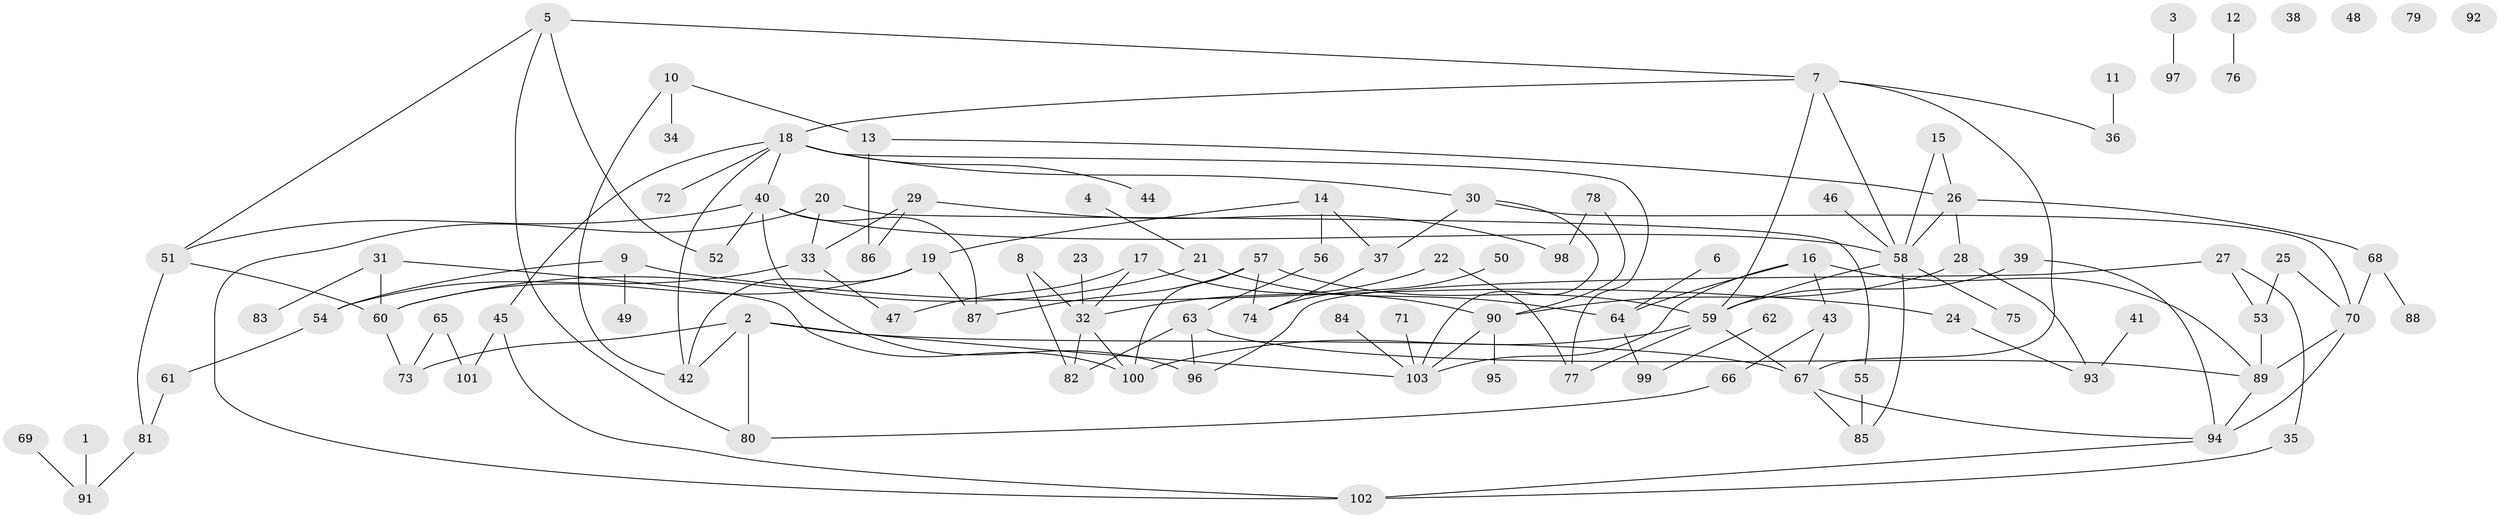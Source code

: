 // coarse degree distribution, {1: 0.2028985507246377, 6: 0.11594202898550725, 4: 0.08695652173913043, 3: 0.18840579710144928, 10: 0.014492753623188406, 2: 0.2028985507246377, 7: 0.028985507246376812, 5: 0.10144927536231885, 0: 0.057971014492753624}
// Generated by graph-tools (version 1.1) at 2025/23/03/03/25 07:23:27]
// undirected, 103 vertices, 142 edges
graph export_dot {
graph [start="1"]
  node [color=gray90,style=filled];
  1;
  2;
  3;
  4;
  5;
  6;
  7;
  8;
  9;
  10;
  11;
  12;
  13;
  14;
  15;
  16;
  17;
  18;
  19;
  20;
  21;
  22;
  23;
  24;
  25;
  26;
  27;
  28;
  29;
  30;
  31;
  32;
  33;
  34;
  35;
  36;
  37;
  38;
  39;
  40;
  41;
  42;
  43;
  44;
  45;
  46;
  47;
  48;
  49;
  50;
  51;
  52;
  53;
  54;
  55;
  56;
  57;
  58;
  59;
  60;
  61;
  62;
  63;
  64;
  65;
  66;
  67;
  68;
  69;
  70;
  71;
  72;
  73;
  74;
  75;
  76;
  77;
  78;
  79;
  80;
  81;
  82;
  83;
  84;
  85;
  86;
  87;
  88;
  89;
  90;
  91;
  92;
  93;
  94;
  95;
  96;
  97;
  98;
  99;
  100;
  101;
  102;
  103;
  1 -- 91;
  2 -- 42;
  2 -- 67;
  2 -- 73;
  2 -- 80;
  2 -- 103;
  3 -- 97;
  4 -- 21;
  5 -- 7;
  5 -- 51;
  5 -- 52;
  5 -- 80;
  6 -- 64;
  7 -- 18;
  7 -- 36;
  7 -- 58;
  7 -- 59;
  7 -- 67;
  8 -- 32;
  8 -- 82;
  9 -- 24;
  9 -- 49;
  9 -- 54;
  10 -- 13;
  10 -- 34;
  10 -- 42;
  11 -- 36;
  12 -- 76;
  13 -- 26;
  13 -- 86;
  14 -- 19;
  14 -- 37;
  14 -- 56;
  15 -- 26;
  15 -- 58;
  16 -- 43;
  16 -- 64;
  16 -- 89;
  16 -- 103;
  17 -- 32;
  17 -- 47;
  17 -- 90;
  18 -- 30;
  18 -- 40;
  18 -- 42;
  18 -- 44;
  18 -- 45;
  18 -- 72;
  18 -- 77;
  19 -- 42;
  19 -- 60;
  19 -- 87;
  20 -- 33;
  20 -- 55;
  20 -- 102;
  21 -- 60;
  21 -- 64;
  22 -- 32;
  22 -- 77;
  23 -- 32;
  24 -- 93;
  25 -- 53;
  25 -- 70;
  26 -- 28;
  26 -- 58;
  26 -- 68;
  27 -- 35;
  27 -- 53;
  27 -- 96;
  28 -- 90;
  28 -- 93;
  29 -- 33;
  29 -- 86;
  29 -- 98;
  30 -- 37;
  30 -- 70;
  30 -- 103;
  31 -- 60;
  31 -- 83;
  31 -- 100;
  32 -- 82;
  32 -- 100;
  33 -- 47;
  33 -- 54;
  35 -- 102;
  37 -- 74;
  39 -- 59;
  39 -- 94;
  40 -- 51;
  40 -- 52;
  40 -- 58;
  40 -- 87;
  40 -- 96;
  41 -- 93;
  43 -- 66;
  43 -- 67;
  45 -- 101;
  45 -- 102;
  46 -- 58;
  50 -- 74;
  51 -- 60;
  51 -- 81;
  53 -- 89;
  54 -- 61;
  55 -- 85;
  56 -- 63;
  57 -- 59;
  57 -- 74;
  57 -- 87;
  57 -- 100;
  58 -- 59;
  58 -- 75;
  58 -- 85;
  59 -- 67;
  59 -- 77;
  59 -- 100;
  60 -- 73;
  61 -- 81;
  62 -- 99;
  63 -- 82;
  63 -- 89;
  63 -- 96;
  64 -- 99;
  65 -- 73;
  65 -- 101;
  66 -- 80;
  67 -- 85;
  67 -- 94;
  68 -- 70;
  68 -- 88;
  69 -- 91;
  70 -- 89;
  70 -- 94;
  71 -- 103;
  78 -- 90;
  78 -- 98;
  81 -- 91;
  84 -- 103;
  89 -- 94;
  90 -- 95;
  90 -- 103;
  94 -- 102;
}
